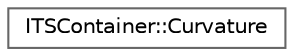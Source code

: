 digraph "类继承关系图"
{
 // INTERACTIVE_SVG=YES
 // LATEX_PDF_SIZE
  bgcolor="transparent";
  edge [fontname=Helvetica,fontsize=10,labelfontname=Helvetica,labelfontsize=10];
  node [fontname=Helvetica,fontsize=10,shape=box,height=0.2,width=0.4];
  rankdir="LR";
  Node0 [id="Node000000",label="ITSContainer::Curvature",height=0.2,width=0.4,color="grey40", fillcolor="white", style="filled",URL="$d1/df4/structITSContainer_1_1Curvature.html",tooltip=" "];
}
